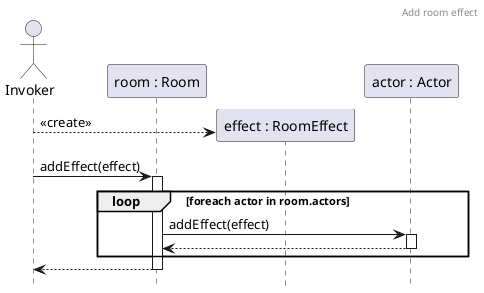 @startuml AddRoomEffect
header Add room effect
hide footbox

Actor Actor as "Invoker"
participant Room as "room : Room"
create RoomEffect as "effect : RoomEffect"

Actor --> RoomEffect: <<create>>

participant A as "actor : Actor"

Actor -> Room++: addEffect(effect)
loop foreach actor in room.actors
    Room -> A ++: addEffect(effect)
    return    
end

return


@enduml